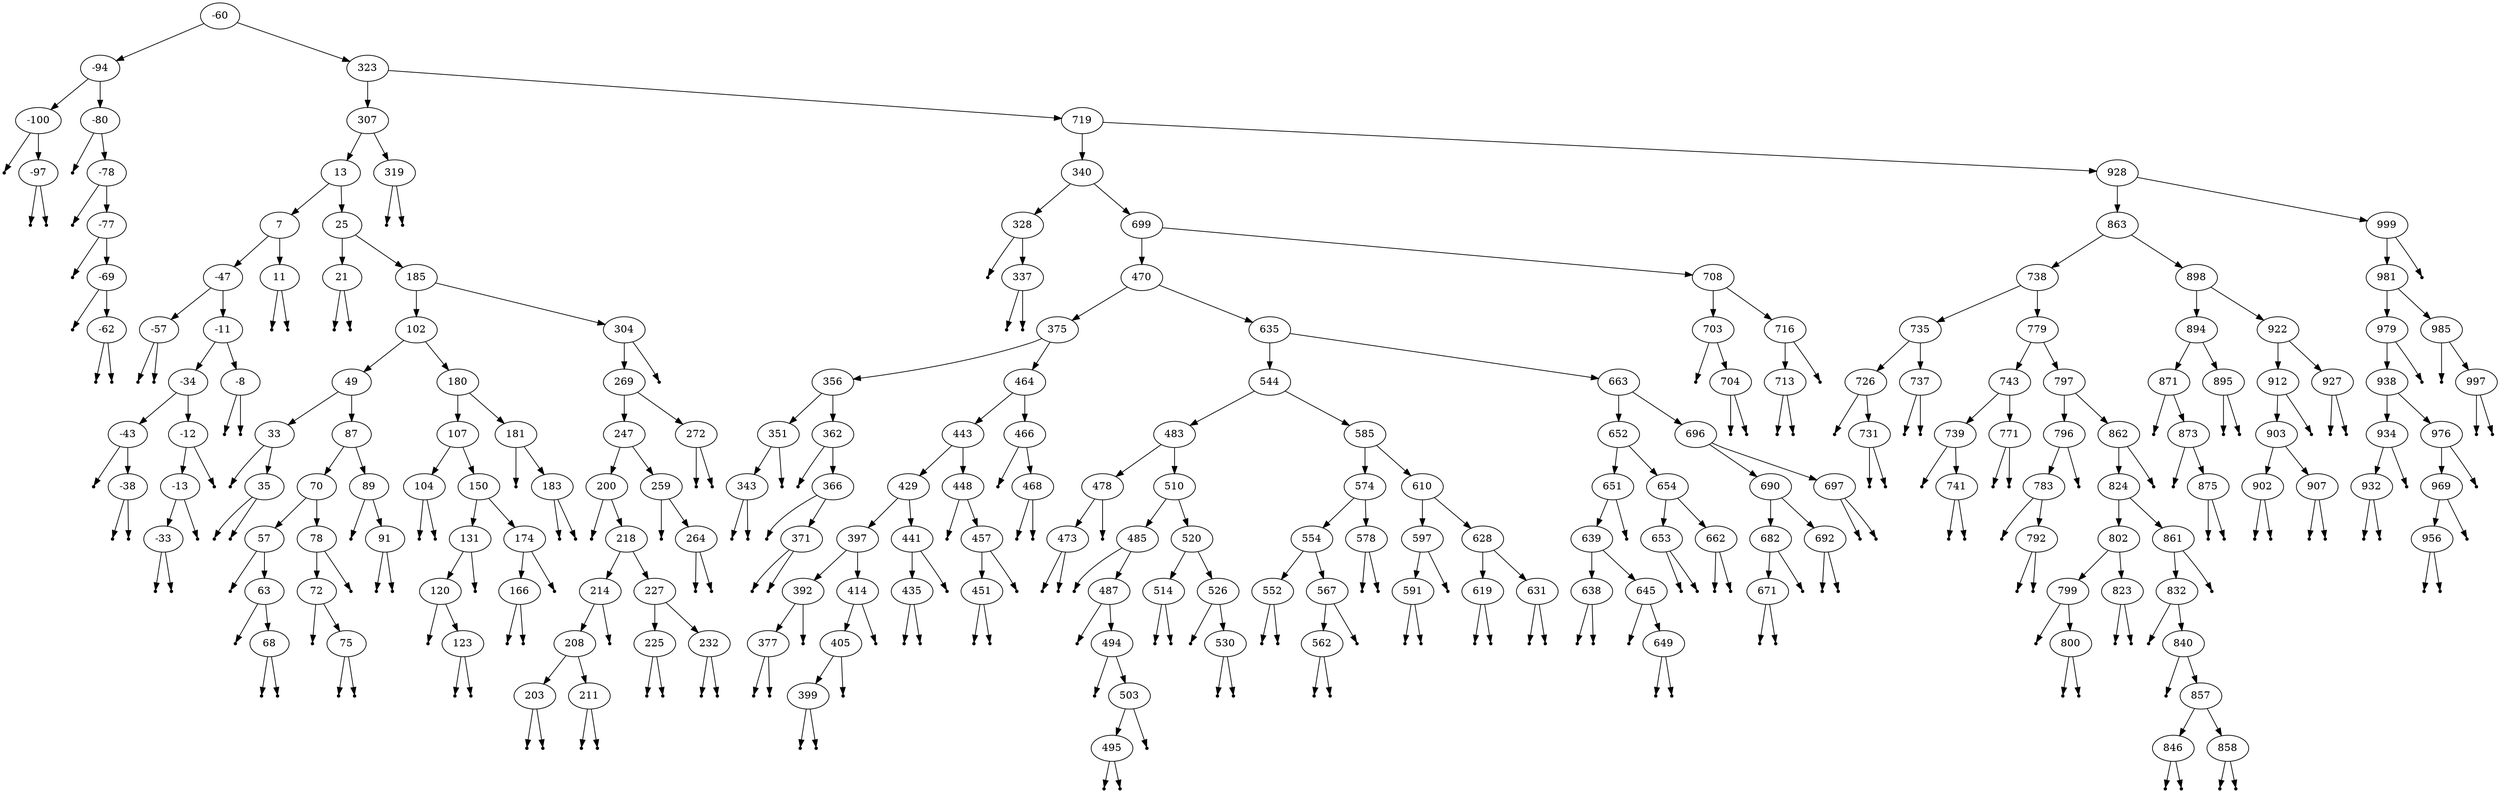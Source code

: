digraph bin_tree_del {
-60 -> -94;
-94 -> -100;
null398 [shape=point];
-100 -> null398;
-100 -> -97;
null399 [shape=point];
-97 -> null399;
null400 [shape=point];
-97 -> null400;
-94 -> -80;
null401 [shape=point];
-80 -> null401;
-80 -> -78;
null402 [shape=point];
-78 -> null402;
-78 -> -77;
null403 [shape=point];
-77 -> null403;
-77 -> -69;
null404 [shape=point];
-69 -> null404;
-69 -> -62;
null405 [shape=point];
-62 -> null405;
null406 [shape=point];
-62 -> null406;
-60 -> 323;
323 -> 307;
307 -> 13;
13 -> 7;
7 -> -47;
-47 -> -57;
null407 [shape=point];
-57 -> null407;
null408 [shape=point];
-57 -> null408;
-47 -> -11;
-11 -> -34;
-34 -> -43;
null409 [shape=point];
-43 -> null409;
-43 -> -38;
null410 [shape=point];
-38 -> null410;
null411 [shape=point];
-38 -> null411;
-34 -> -12;
-12 -> -13;
-13 -> -33;
null412 [shape=point];
-33 -> null412;
null413 [shape=point];
-33 -> null413;
null414 [shape=point];
-13 -> null414;
null415 [shape=point];
-12 -> null415;
-11 -> -8;
null416 [shape=point];
-8 -> null416;
null417 [shape=point];
-8 -> null417;
7 -> 11;
null418 [shape=point];
11 -> null418;
null419 [shape=point];
11 -> null419;
13 -> 25;
25 -> 21;
null420 [shape=point];
21 -> null420;
null421 [shape=point];
21 -> null421;
25 -> 185;
185 -> 102;
102 -> 49;
49 -> 33;
null422 [shape=point];
33 -> null422;
33 -> 35;
null423 [shape=point];
35 -> null423;
null424 [shape=point];
35 -> null424;
49 -> 87;
87 -> 70;
70 -> 57;
null425 [shape=point];
57 -> null425;
57 -> 63;
null426 [shape=point];
63 -> null426;
63 -> 68;
null427 [shape=point];
68 -> null427;
null428 [shape=point];
68 -> null428;
70 -> 78;
78 -> 72;
null429 [shape=point];
72 -> null429;
72 -> 75;
null430 [shape=point];
75 -> null430;
null431 [shape=point];
75 -> null431;
null432 [shape=point];
78 -> null432;
87 -> 89;
null433 [shape=point];
89 -> null433;
89 -> 91;
null434 [shape=point];
91 -> null434;
null435 [shape=point];
91 -> null435;
102 -> 180;
180 -> 107;
107 -> 104;
null436 [shape=point];
104 -> null436;
null437 [shape=point];
104 -> null437;
107 -> 150;
150 -> 131;
131 -> 120;
null438 [shape=point];
120 -> null438;
120 -> 123;
null439 [shape=point];
123 -> null439;
null440 [shape=point];
123 -> null440;
null441 [shape=point];
131 -> null441;
150 -> 174;
174 -> 166;
null442 [shape=point];
166 -> null442;
null443 [shape=point];
166 -> null443;
null444 [shape=point];
174 -> null444;
180 -> 181;
null445 [shape=point];
181 -> null445;
181 -> 183;
null446 [shape=point];
183 -> null446;
null447 [shape=point];
183 -> null447;
185 -> 304;
304 -> 269;
269 -> 247;
247 -> 200;
null448 [shape=point];
200 -> null448;
200 -> 218;
218 -> 214;
214 -> 208;
208 -> 203;
null449 [shape=point];
203 -> null449;
null450 [shape=point];
203 -> null450;
208 -> 211;
null451 [shape=point];
211 -> null451;
null452 [shape=point];
211 -> null452;
null453 [shape=point];
214 -> null453;
218 -> 227;
227 -> 225;
null454 [shape=point];
225 -> null454;
null455 [shape=point];
225 -> null455;
227 -> 232;
null456 [shape=point];
232 -> null456;
null457 [shape=point];
232 -> null457;
247 -> 259;
null458 [shape=point];
259 -> null458;
259 -> 264;
null459 [shape=point];
264 -> null459;
null460 [shape=point];
264 -> null460;
269 -> 272;
null461 [shape=point];
272 -> null461;
null462 [shape=point];
272 -> null462;
null463 [shape=point];
304 -> null463;
307 -> 319;
null464 [shape=point];
319 -> null464;
null465 [shape=point];
319 -> null465;
323 -> 719;
719 -> 340;
340 -> 328;
null466 [shape=point];
328 -> null466;
328 -> 337;
null467 [shape=point];
337 -> null467;
null468 [shape=point];
337 -> null468;
340 -> 699;
699 -> 470;
470 -> 375;
375 -> 356;
356 -> 351;
351 -> 343;
null469 [shape=point];
343 -> null469;
null470 [shape=point];
343 -> null470;
null471 [shape=point];
351 -> null471;
356 -> 362;
null472 [shape=point];
362 -> null472;
362 -> 366;
null473 [shape=point];
366 -> null473;
366 -> 371;
null474 [shape=point];
371 -> null474;
null475 [shape=point];
371 -> null475;
375 -> 464;
464 -> 443;
443 -> 429;
429 -> 397;
397 -> 392;
392 -> 377;
null476 [shape=point];
377 -> null476;
null477 [shape=point];
377 -> null477;
null478 [shape=point];
392 -> null478;
397 -> 414;
414 -> 405;
405 -> 399;
null479 [shape=point];
399 -> null479;
null480 [shape=point];
399 -> null480;
null481 [shape=point];
405 -> null481;
null482 [shape=point];
414 -> null482;
429 -> 441;
441 -> 435;
null483 [shape=point];
435 -> null483;
null484 [shape=point];
435 -> null484;
null485 [shape=point];
441 -> null485;
443 -> 448;
null486 [shape=point];
448 -> null486;
448 -> 457;
457 -> 451;
null487 [shape=point];
451 -> null487;
null488 [shape=point];
451 -> null488;
null489 [shape=point];
457 -> null489;
464 -> 466;
null490 [shape=point];
466 -> null490;
466 -> 468;
null491 [shape=point];
468 -> null491;
null492 [shape=point];
468 -> null492;
470 -> 635;
635 -> 544;
544 -> 483;
483 -> 478;
478 -> 473;
null493 [shape=point];
473 -> null493;
null494 [shape=point];
473 -> null494;
null495 [shape=point];
478 -> null495;
483 -> 510;
510 -> 485;
null496 [shape=point];
485 -> null496;
485 -> 487;
null497 [shape=point];
487 -> null497;
487 -> 494;
null498 [shape=point];
494 -> null498;
494 -> 503;
503 -> 495;
null499 [shape=point];
495 -> null499;
null500 [shape=point];
495 -> null500;
null501 [shape=point];
503 -> null501;
510 -> 520;
520 -> 514;
null502 [shape=point];
514 -> null502;
null503 [shape=point];
514 -> null503;
520 -> 526;
null504 [shape=point];
526 -> null504;
526 -> 530;
null505 [shape=point];
530 -> null505;
null506 [shape=point];
530 -> null506;
544 -> 585;
585 -> 574;
574 -> 554;
554 -> 552;
null507 [shape=point];
552 -> null507;
null508 [shape=point];
552 -> null508;
554 -> 567;
567 -> 562;
null509 [shape=point];
562 -> null509;
null510 [shape=point];
562 -> null510;
null511 [shape=point];
567 -> null511;
574 -> 578;
null512 [shape=point];
578 -> null512;
null513 [shape=point];
578 -> null513;
585 -> 610;
610 -> 597;
597 -> 591;
null514 [shape=point];
591 -> null514;
null515 [shape=point];
591 -> null515;
null516 [shape=point];
597 -> null516;
610 -> 628;
628 -> 619;
null517 [shape=point];
619 -> null517;
null518 [shape=point];
619 -> null518;
628 -> 631;
null519 [shape=point];
631 -> null519;
null520 [shape=point];
631 -> null520;
635 -> 663;
663 -> 652;
652 -> 651;
651 -> 639;
639 -> 638;
null521 [shape=point];
638 -> null521;
null522 [shape=point];
638 -> null522;
639 -> 645;
null523 [shape=point];
645 -> null523;
645 -> 649;
null524 [shape=point];
649 -> null524;
null525 [shape=point];
649 -> null525;
null526 [shape=point];
651 -> null526;
652 -> 654;
654 -> 653;
null527 [shape=point];
653 -> null527;
null528 [shape=point];
653 -> null528;
654 -> 662;
null529 [shape=point];
662 -> null529;
null530 [shape=point];
662 -> null530;
663 -> 696;
696 -> 690;
690 -> 682;
682 -> 671;
null531 [shape=point];
671 -> null531;
null532 [shape=point];
671 -> null532;
null533 [shape=point];
682 -> null533;
690 -> 692;
null534 [shape=point];
692 -> null534;
null535 [shape=point];
692 -> null535;
696 -> 697;
null536 [shape=point];
697 -> null536;
null537 [shape=point];
697 -> null537;
699 -> 708;
708 -> 703;
null538 [shape=point];
703 -> null538;
703 -> 704;
null539 [shape=point];
704 -> null539;
null540 [shape=point];
704 -> null540;
708 -> 716;
716 -> 713;
null541 [shape=point];
713 -> null541;
null542 [shape=point];
713 -> null542;
null543 [shape=point];
716 -> null543;
719 -> 928;
928 -> 863;
863 -> 738;
738 -> 735;
735 -> 726;
null544 [shape=point];
726 -> null544;
726 -> 731;
null545 [shape=point];
731 -> null545;
null546 [shape=point];
731 -> null546;
735 -> 737;
null547 [shape=point];
737 -> null547;
null548 [shape=point];
737 -> null548;
738 -> 779;
779 -> 743;
743 -> 739;
null549 [shape=point];
739 -> null549;
739 -> 741;
null550 [shape=point];
741 -> null550;
null551 [shape=point];
741 -> null551;
743 -> 771;
null552 [shape=point];
771 -> null552;
null553 [shape=point];
771 -> null553;
779 -> 797;
797 -> 796;
796 -> 783;
null554 [shape=point];
783 -> null554;
783 -> 792;
null555 [shape=point];
792 -> null555;
null556 [shape=point];
792 -> null556;
null557 [shape=point];
796 -> null557;
797 -> 862;
862 -> 824;
824 -> 802;
802 -> 799;
null558 [shape=point];
799 -> null558;
799 -> 800;
null559 [shape=point];
800 -> null559;
null560 [shape=point];
800 -> null560;
802 -> 823;
null561 [shape=point];
823 -> null561;
null562 [shape=point];
823 -> null562;
824 -> 861;
861 -> 832;
null563 [shape=point];
832 -> null563;
832 -> 840;
null564 [shape=point];
840 -> null564;
840 -> 857;
857 -> 846;
null565 [shape=point];
846 -> null565;
null566 [shape=point];
846 -> null566;
857 -> 858;
null567 [shape=point];
858 -> null567;
null568 [shape=point];
858 -> null568;
null569 [shape=point];
861 -> null569;
null570 [shape=point];
862 -> null570;
863 -> 898;
898 -> 894;
894 -> 871;
null571 [shape=point];
871 -> null571;
871 -> 873;
null572 [shape=point];
873 -> null572;
873 -> 875;
null573 [shape=point];
875 -> null573;
null574 [shape=point];
875 -> null574;
894 -> 895;
null575 [shape=point];
895 -> null575;
null576 [shape=point];
895 -> null576;
898 -> 922;
922 -> 912;
912 -> 903;
903 -> 902;
null577 [shape=point];
902 -> null577;
null578 [shape=point];
902 -> null578;
903 -> 907;
null579 [shape=point];
907 -> null579;
null580 [shape=point];
907 -> null580;
null581 [shape=point];
912 -> null581;
922 -> 927;
null582 [shape=point];
927 -> null582;
null583 [shape=point];
927 -> null583;
928 -> 999;
999 -> 981;
981 -> 979;
979 -> 938;
938 -> 934;
934 -> 932;
null584 [shape=point];
932 -> null584;
null585 [shape=point];
932 -> null585;
null586 [shape=point];
934 -> null586;
938 -> 976;
976 -> 969;
969 -> 956;
null587 [shape=point];
956 -> null587;
null588 [shape=point];
956 -> null588;
null589 [shape=point];
969 -> null589;
null590 [shape=point];
976 -> null590;
null591 [shape=point];
979 -> null591;
981 -> 985;
null592 [shape=point];
985 -> null592;
985 -> 997;
null593 [shape=point];
997 -> null593;
null594 [shape=point];
997 -> null594;
null595 [shape=point];
999 -> null595;
}
